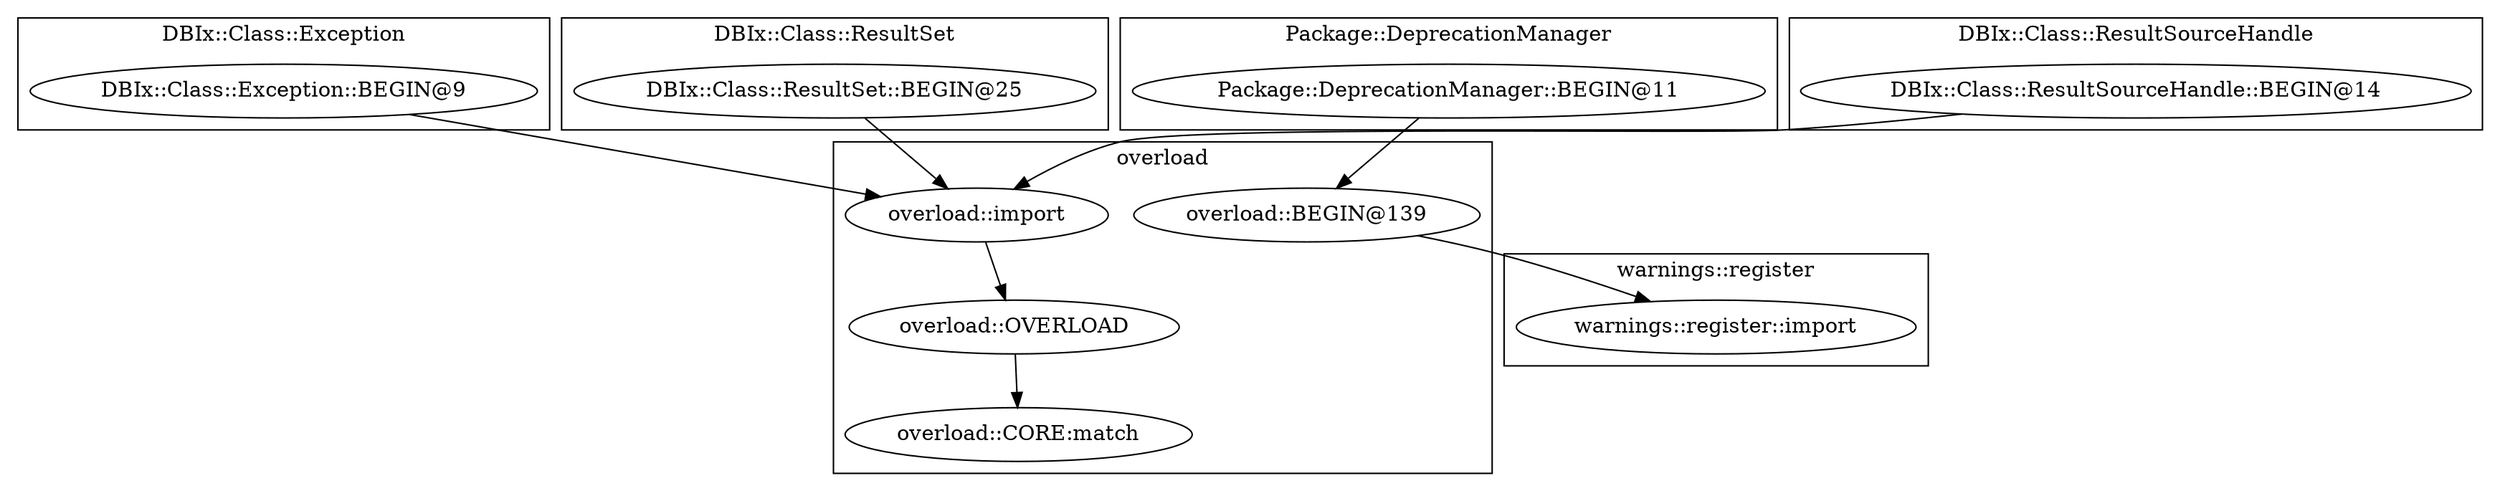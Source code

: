 digraph {
graph [overlap=false]
subgraph cluster_DBIx_Class_Exception {
	label="DBIx::Class::Exception";
	"DBIx::Class::Exception::BEGIN@9";
}
subgraph cluster_DBIx_Class_ResultSet {
	label="DBIx::Class::ResultSet";
	"DBIx::Class::ResultSet::BEGIN@25";
}
subgraph cluster_overload {
	label="overload";
	"overload::OVERLOAD";
	"overload::import";
	"overload::BEGIN@139";
	"overload::CORE:match";
}
subgraph cluster_Package_DeprecationManager {
	label="Package::DeprecationManager";
	"Package::DeprecationManager::BEGIN@11";
}
subgraph cluster_warnings_register {
	label="warnings::register";
	"warnings::register::import";
}
subgraph cluster_DBIx_Class_ResultSourceHandle {
	label="DBIx::Class::ResultSourceHandle";
	"DBIx::Class::ResultSourceHandle::BEGIN@14";
}
"Package::DeprecationManager::BEGIN@11" -> "overload::BEGIN@139";
"overload::BEGIN@139" -> "warnings::register::import";
"overload::import" -> "overload::OVERLOAD";
"DBIx::Class::ResultSet::BEGIN@25" -> "overload::import";
"DBIx::Class::Exception::BEGIN@9" -> "overload::import";
"DBIx::Class::ResultSourceHandle::BEGIN@14" -> "overload::import";
"overload::OVERLOAD" -> "overload::CORE:match";
}
